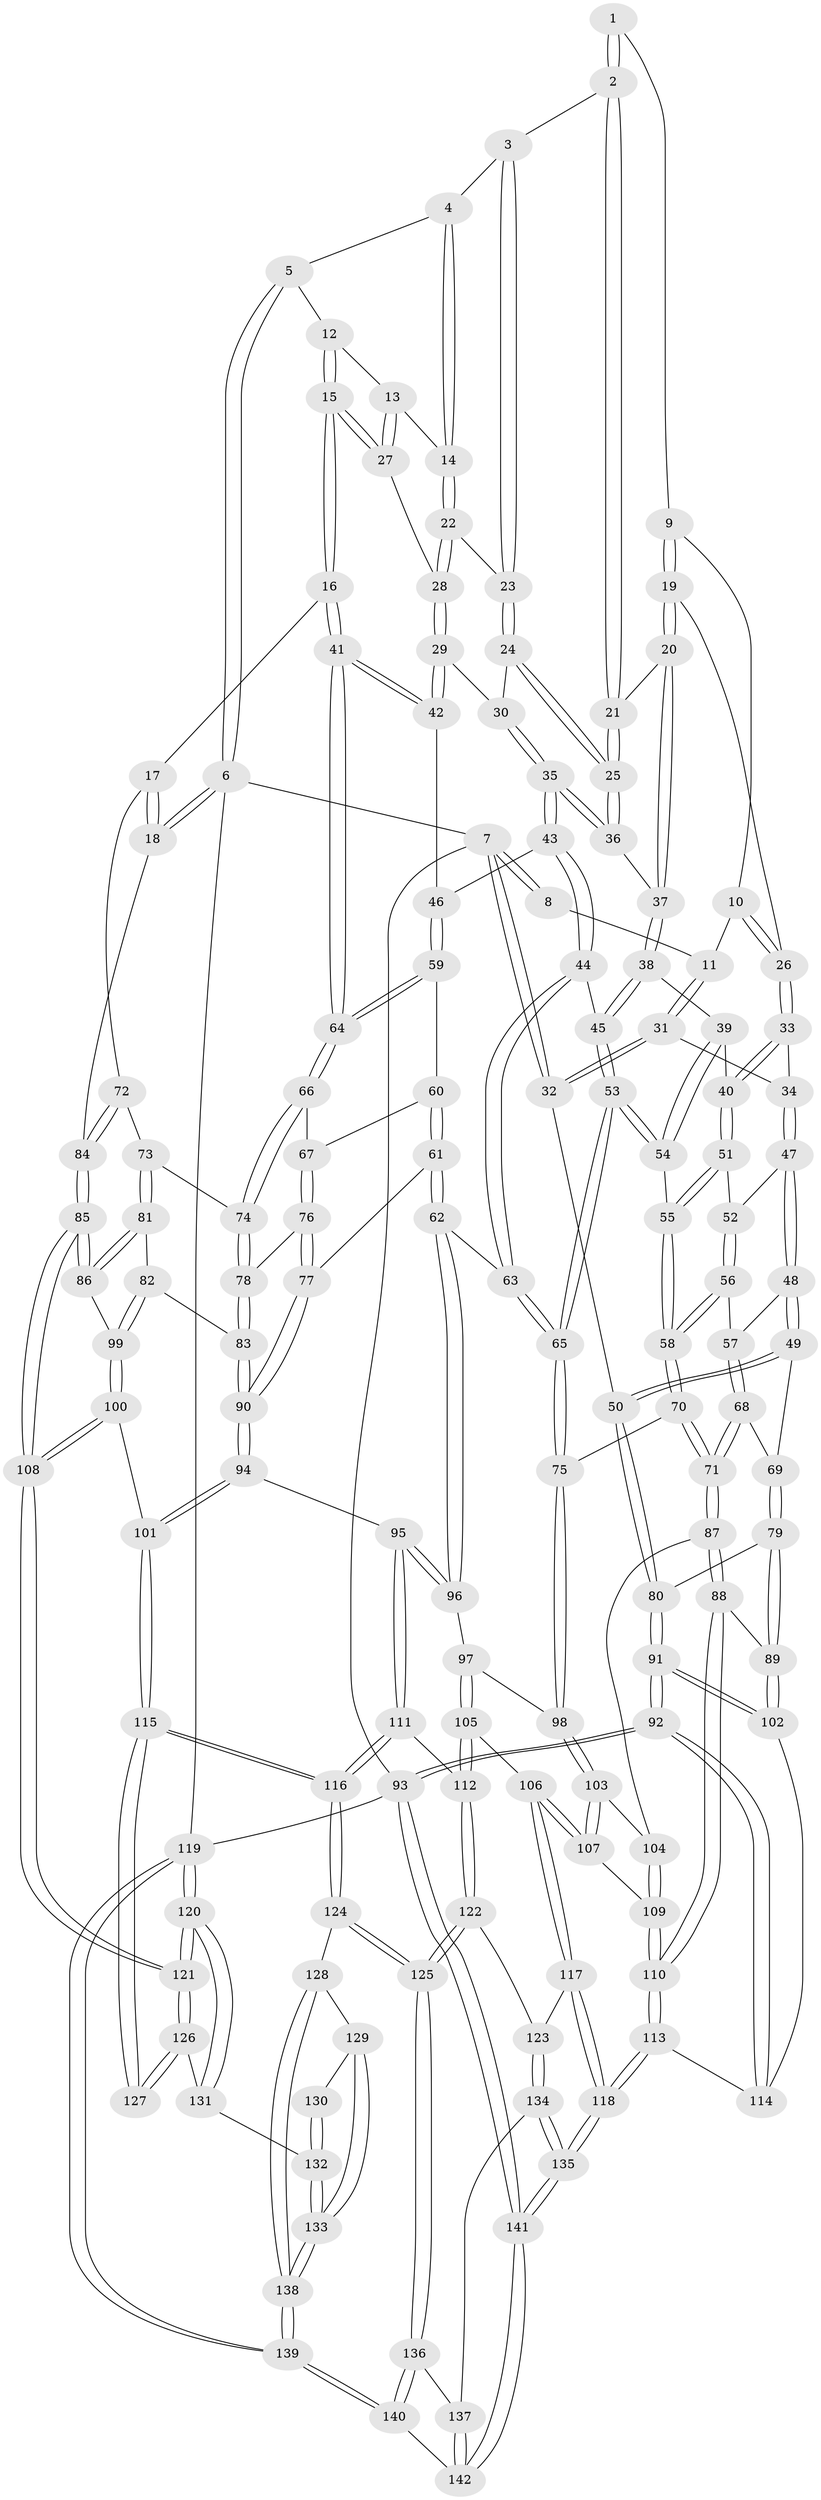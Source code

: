 // coarse degree distribution, {5: 0.4084507042253521, 4: 0.29577464788732394, 2: 0.056338028169014086, 3: 0.11267605633802817, 6: 0.08450704225352113, 7: 0.04225352112676056}
// Generated by graph-tools (version 1.1) at 2025/06/03/04/25 22:06:37]
// undirected, 142 vertices, 352 edges
graph export_dot {
graph [start="1"]
  node [color=gray90,style=filled];
  1 [pos="+0.18745026464942954+0"];
  2 [pos="+0.48227206029130193+0"];
  3 [pos="+0.5390409192424428+0"];
  4 [pos="+0.5821316663912732+0"];
  5 [pos="+0.8402728229552092+0"];
  6 [pos="+1+0"];
  7 [pos="+0+0"];
  8 [pos="+0.11411319941189273+0"];
  9 [pos="+0.23047928267399523+0.010934113225729335"];
  10 [pos="+0.2301953104836358+0.033855261518880395"];
  11 [pos="+0.15805228918972+0.0962965749728132"];
  12 [pos="+0.8407258337948411+0"];
  13 [pos="+0.7598346088574984+0.06429096341842451"];
  14 [pos="+0.7569358513861177+0.06551609393838884"];
  15 [pos="+0.9350098010658863+0.1464235116346591"];
  16 [pos="+0.9877873173486362+0.1945809415236389"];
  17 [pos="+1+0.1947458596712065"];
  18 [pos="+1+0.16755995520348171"];
  19 [pos="+0.3533030649343552+0.06907415265964631"];
  20 [pos="+0.4201121515094251+0.05598485054174136"];
  21 [pos="+0.4315339564704152+0.027417113583577377"];
  22 [pos="+0.7429905283614503+0.08197171484185145"];
  23 [pos="+0.6240485965592488+0.04933670737931719"];
  24 [pos="+0.6209488592864387+0.07222779635905473"];
  25 [pos="+0.5727005397914087+0.13171677666716852"];
  26 [pos="+0.26331388209273004+0.10220812476373857"];
  27 [pos="+0.8861791091949665+0.13324757508072294"];
  28 [pos="+0.7408891422426698+0.1301423482934915"];
  29 [pos="+0.7188646195052705+0.1791276471036876"];
  30 [pos="+0.6504209303110944+0.11820059476479716"];
  31 [pos="+0.12738781435893132+0.143671354953227"];
  32 [pos="+0+0.04801438313956489"];
  33 [pos="+0.25821284213022305+0.12317664566849668"];
  34 [pos="+0.1668283101520699+0.1733470082616491"];
  35 [pos="+0.5879625329616794+0.23191270910741352"];
  36 [pos="+0.5649329337893305+0.16313275032661206"];
  37 [pos="+0.42015498970449405+0.13380749362032565"];
  38 [pos="+0.413030246089082+0.1553068719500516"];
  39 [pos="+0.3803583263300924+0.17885721959388481"];
  40 [pos="+0.32968652076050686+0.19739959576950877"];
  41 [pos="+0.8548801367207797+0.2709594385700616"];
  42 [pos="+0.7189962229522533+0.18459934107760895"];
  43 [pos="+0.5882656477058351+0.23335746102635724"];
  44 [pos="+0.5395395523090669+0.26044953331905596"];
  45 [pos="+0.493427336255742+0.26159283873891387"];
  46 [pos="+0.6336116256743753+0.24769806862918473"];
  47 [pos="+0.1776412653643822+0.2073915586252835"];
  48 [pos="+0.12617447176246593+0.2830266426206773"];
  49 [pos="+0+0.317271136912888"];
  50 [pos="+0+0.2606317160024549"];
  51 [pos="+0.29162844017514+0.2533331576315617"];
  52 [pos="+0.24165374727243688+0.2515503537116066"];
  53 [pos="+0.42561960970597984+0.3419152505786285"];
  54 [pos="+0.40355756239045854+0.3294819260749102"];
  55 [pos="+0.3198080483883231+0.3120878131276538"];
  56 [pos="+0.20200516715289918+0.33266560408305706"];
  57 [pos="+0.17549135880228534+0.3401196581723988"];
  58 [pos="+0.27768306806538373+0.3829906228234386"];
  59 [pos="+0.6568533183835625+0.3003210648064721"];
  60 [pos="+0.6557461318069623+0.32143953223110305"];
  61 [pos="+0.5890169865064846+0.4509602840292714"];
  62 [pos="+0.5827651478332871+0.45283300490148537"];
  63 [pos="+0.5679861753141374+0.45220981887357253"];
  64 [pos="+0.8383765479683574+0.30020968784824464"];
  65 [pos="+0.45916627107528696+0.48128178032212077"];
  66 [pos="+0.8375283497341225+0.3037907840142283"];
  67 [pos="+0.738124340169437+0.3782033872264915"];
  68 [pos="+0.13340975963338406+0.427325682986841"];
  69 [pos="+0.05884941384643559+0.4006080191966184"];
  70 [pos="+0.28135528383096114+0.5272840608075035"];
  71 [pos="+0.22854354420514286+0.551629220113197"];
  72 [pos="+0.9292912860308545+0.44341343597543426"];
  73 [pos="+0.9234002650354914+0.44302290420365603"];
  74 [pos="+0.8531569455275558+0.4035970174538651"];
  75 [pos="+0.4186979012671501+0.5276867395586037"];
  76 [pos="+0.7235484896841284+0.4268489974644326"];
  77 [pos="+0.6250055345524476+0.45806729235980087"];
  78 [pos="+0.7983242278534323+0.47677800748221977"];
  79 [pos="+0.03747455495682904+0.5026888366519979"];
  80 [pos="+0+0.47565204120582427"];
  81 [pos="+0.8948382932172195+0.49236029293274297"];
  82 [pos="+0.8166546989733544+0.5731742442889656"];
  83 [pos="+0.802386064964446+0.570911797943261"];
  84 [pos="+1+0.5774504489222257"];
  85 [pos="+1+0.6221861010699647"];
  86 [pos="+1+0.6107500379191253"];
  87 [pos="+0.19497281676283154+0.6006851207641378"];
  88 [pos="+0.16008295130813274+0.6301814479235165"];
  89 [pos="+0.11868333031792874+0.6434640056084882"];
  90 [pos="+0.7665310722514368+0.5920754179235833"];
  91 [pos="+0+0.7779893765973614"];
  92 [pos="+0+1"];
  93 [pos="+0+1"];
  94 [pos="+0.7034721876354859+0.684380136025158"];
  95 [pos="+0.6770981868402282+0.6918835031318908"];
  96 [pos="+0.6471094523772736+0.6698279082313068"];
  97 [pos="+0.49524594916179526+0.6285687198551958"];
  98 [pos="+0.4502963665274396+0.6023117396975185"];
  99 [pos="+0.8993969690192147+0.6075682785989607"];
  100 [pos="+0.8465443696058363+0.7774367179489989"];
  101 [pos="+0.8345323157209151+0.7888460994539063"];
  102 [pos="+0.04053686715072807+0.6887470383412905"];
  103 [pos="+0.4190830505203225+0.6999475475044998"];
  104 [pos="+0.3194730847634315+0.7142318064416274"];
  105 [pos="+0.5335055919173696+0.7898554098329408"];
  106 [pos="+0.44668546476057897+0.7963222065287052"];
  107 [pos="+0.4286978275691174+0.7721170630234434"];
  108 [pos="+1+0.6235729427642711"];
  109 [pos="+0.32040992291601034+0.7858153167052814"];
  110 [pos="+0.26263756179928044+0.8463873765588156"];
  111 [pos="+0.6557256288146338+0.7302630548710579"];
  112 [pos="+0.561640449313809+0.7971201767580864"];
  113 [pos="+0.2607456847524012+0.8642867731039213"];
  114 [pos="+0.15669912905597297+0.8407737886220604"];
  115 [pos="+0.8386597456200362+0.8174770898403809"];
  116 [pos="+0.69607568984325+0.8810123535746057"];
  117 [pos="+0.4414180831851658+0.813764693679648"];
  118 [pos="+0.2916986851203183+0.9668555252572341"];
  119 [pos="+1+1"];
  120 [pos="+1+1"];
  121 [pos="+1+0.8148383435053891"];
  122 [pos="+0.5707101249836909+0.8704491616011922"];
  123 [pos="+0.48237106857287904+0.9024584849786678"];
  124 [pos="+0.6923877952101113+0.8903338319374766"];
  125 [pos="+0.6046128544086234+0.9189952219310682"];
  126 [pos="+0.8975160539547804+0.8701467939120381"];
  127 [pos="+0.8401393268471056+0.819885529283092"];
  128 [pos="+0.6957036051902429+0.8950993513316109"];
  129 [pos="+0.7796918287410869+0.9188297004470436"];
  130 [pos="+0.8113707063639657+0.8766810611429972"];
  131 [pos="+0.8922268054048538+0.9284548199559015"];
  132 [pos="+0.8201028957576063+1"];
  133 [pos="+0.7987992551588607+1"];
  134 [pos="+0.4703609306096686+0.9365062403619999"];
  135 [pos="+0.2913537337731319+0.981586671251208"];
  136 [pos="+0.5892202325374621+0.9760947121102135"];
  137 [pos="+0.49040109701334555+0.9538574784452998"];
  138 [pos="+0.7893726823515148+1"];
  139 [pos="+0.7798781973027427+1"];
  140 [pos="+0.6442814093791006+1"];
  141 [pos="+0.18817315872204282+1"];
  142 [pos="+0.45461208432115163+1"];
  1 -- 2;
  1 -- 2;
  1 -- 9;
  2 -- 3;
  2 -- 21;
  2 -- 21;
  3 -- 4;
  3 -- 23;
  3 -- 23;
  4 -- 5;
  4 -- 14;
  4 -- 14;
  5 -- 6;
  5 -- 6;
  5 -- 12;
  6 -- 7;
  6 -- 18;
  6 -- 18;
  6 -- 119;
  7 -- 8;
  7 -- 8;
  7 -- 32;
  7 -- 32;
  7 -- 93;
  8 -- 11;
  9 -- 10;
  9 -- 19;
  9 -- 19;
  10 -- 11;
  10 -- 26;
  10 -- 26;
  11 -- 31;
  11 -- 31;
  12 -- 13;
  12 -- 15;
  12 -- 15;
  13 -- 14;
  13 -- 27;
  13 -- 27;
  14 -- 22;
  14 -- 22;
  15 -- 16;
  15 -- 16;
  15 -- 27;
  15 -- 27;
  16 -- 17;
  16 -- 41;
  16 -- 41;
  17 -- 18;
  17 -- 18;
  17 -- 72;
  18 -- 84;
  19 -- 20;
  19 -- 20;
  19 -- 26;
  20 -- 21;
  20 -- 37;
  20 -- 37;
  21 -- 25;
  21 -- 25;
  22 -- 23;
  22 -- 28;
  22 -- 28;
  23 -- 24;
  23 -- 24;
  24 -- 25;
  24 -- 25;
  24 -- 30;
  25 -- 36;
  25 -- 36;
  26 -- 33;
  26 -- 33;
  27 -- 28;
  28 -- 29;
  28 -- 29;
  29 -- 30;
  29 -- 42;
  29 -- 42;
  30 -- 35;
  30 -- 35;
  31 -- 32;
  31 -- 32;
  31 -- 34;
  32 -- 50;
  33 -- 34;
  33 -- 40;
  33 -- 40;
  34 -- 47;
  34 -- 47;
  35 -- 36;
  35 -- 36;
  35 -- 43;
  35 -- 43;
  36 -- 37;
  37 -- 38;
  37 -- 38;
  38 -- 39;
  38 -- 45;
  38 -- 45;
  39 -- 40;
  39 -- 54;
  39 -- 54;
  40 -- 51;
  40 -- 51;
  41 -- 42;
  41 -- 42;
  41 -- 64;
  41 -- 64;
  42 -- 46;
  43 -- 44;
  43 -- 44;
  43 -- 46;
  44 -- 45;
  44 -- 63;
  44 -- 63;
  45 -- 53;
  45 -- 53;
  46 -- 59;
  46 -- 59;
  47 -- 48;
  47 -- 48;
  47 -- 52;
  48 -- 49;
  48 -- 49;
  48 -- 57;
  49 -- 50;
  49 -- 50;
  49 -- 69;
  50 -- 80;
  50 -- 80;
  51 -- 52;
  51 -- 55;
  51 -- 55;
  52 -- 56;
  52 -- 56;
  53 -- 54;
  53 -- 54;
  53 -- 65;
  53 -- 65;
  54 -- 55;
  55 -- 58;
  55 -- 58;
  56 -- 57;
  56 -- 58;
  56 -- 58;
  57 -- 68;
  57 -- 68;
  58 -- 70;
  58 -- 70;
  59 -- 60;
  59 -- 64;
  59 -- 64;
  60 -- 61;
  60 -- 61;
  60 -- 67;
  61 -- 62;
  61 -- 62;
  61 -- 77;
  62 -- 63;
  62 -- 96;
  62 -- 96;
  63 -- 65;
  63 -- 65;
  64 -- 66;
  64 -- 66;
  65 -- 75;
  65 -- 75;
  66 -- 67;
  66 -- 74;
  66 -- 74;
  67 -- 76;
  67 -- 76;
  68 -- 69;
  68 -- 71;
  68 -- 71;
  69 -- 79;
  69 -- 79;
  70 -- 71;
  70 -- 71;
  70 -- 75;
  71 -- 87;
  71 -- 87;
  72 -- 73;
  72 -- 84;
  72 -- 84;
  73 -- 74;
  73 -- 81;
  73 -- 81;
  74 -- 78;
  74 -- 78;
  75 -- 98;
  75 -- 98;
  76 -- 77;
  76 -- 77;
  76 -- 78;
  77 -- 90;
  77 -- 90;
  78 -- 83;
  78 -- 83;
  79 -- 80;
  79 -- 89;
  79 -- 89;
  80 -- 91;
  80 -- 91;
  81 -- 82;
  81 -- 86;
  81 -- 86;
  82 -- 83;
  82 -- 99;
  82 -- 99;
  83 -- 90;
  83 -- 90;
  84 -- 85;
  84 -- 85;
  85 -- 86;
  85 -- 86;
  85 -- 108;
  85 -- 108;
  86 -- 99;
  87 -- 88;
  87 -- 88;
  87 -- 104;
  88 -- 89;
  88 -- 110;
  88 -- 110;
  89 -- 102;
  89 -- 102;
  90 -- 94;
  90 -- 94;
  91 -- 92;
  91 -- 92;
  91 -- 102;
  91 -- 102;
  92 -- 93;
  92 -- 93;
  92 -- 114;
  92 -- 114;
  93 -- 141;
  93 -- 141;
  93 -- 119;
  94 -- 95;
  94 -- 101;
  94 -- 101;
  95 -- 96;
  95 -- 96;
  95 -- 111;
  95 -- 111;
  96 -- 97;
  97 -- 98;
  97 -- 105;
  97 -- 105;
  98 -- 103;
  98 -- 103;
  99 -- 100;
  99 -- 100;
  100 -- 101;
  100 -- 108;
  100 -- 108;
  101 -- 115;
  101 -- 115;
  102 -- 114;
  103 -- 104;
  103 -- 107;
  103 -- 107;
  104 -- 109;
  104 -- 109;
  105 -- 106;
  105 -- 112;
  105 -- 112;
  106 -- 107;
  106 -- 107;
  106 -- 117;
  106 -- 117;
  107 -- 109;
  108 -- 121;
  108 -- 121;
  109 -- 110;
  109 -- 110;
  110 -- 113;
  110 -- 113;
  111 -- 112;
  111 -- 116;
  111 -- 116;
  112 -- 122;
  112 -- 122;
  113 -- 114;
  113 -- 118;
  113 -- 118;
  115 -- 116;
  115 -- 116;
  115 -- 127;
  115 -- 127;
  116 -- 124;
  116 -- 124;
  117 -- 118;
  117 -- 118;
  117 -- 123;
  118 -- 135;
  118 -- 135;
  119 -- 120;
  119 -- 120;
  119 -- 139;
  119 -- 139;
  120 -- 121;
  120 -- 121;
  120 -- 131;
  120 -- 131;
  121 -- 126;
  121 -- 126;
  122 -- 123;
  122 -- 125;
  122 -- 125;
  123 -- 134;
  123 -- 134;
  124 -- 125;
  124 -- 125;
  124 -- 128;
  125 -- 136;
  125 -- 136;
  126 -- 127;
  126 -- 127;
  126 -- 131;
  128 -- 129;
  128 -- 138;
  128 -- 138;
  129 -- 130;
  129 -- 133;
  129 -- 133;
  130 -- 132;
  130 -- 132;
  131 -- 132;
  132 -- 133;
  132 -- 133;
  133 -- 138;
  133 -- 138;
  134 -- 135;
  134 -- 135;
  134 -- 137;
  135 -- 141;
  135 -- 141;
  136 -- 137;
  136 -- 140;
  136 -- 140;
  137 -- 142;
  137 -- 142;
  138 -- 139;
  138 -- 139;
  139 -- 140;
  139 -- 140;
  140 -- 142;
  141 -- 142;
  141 -- 142;
}
